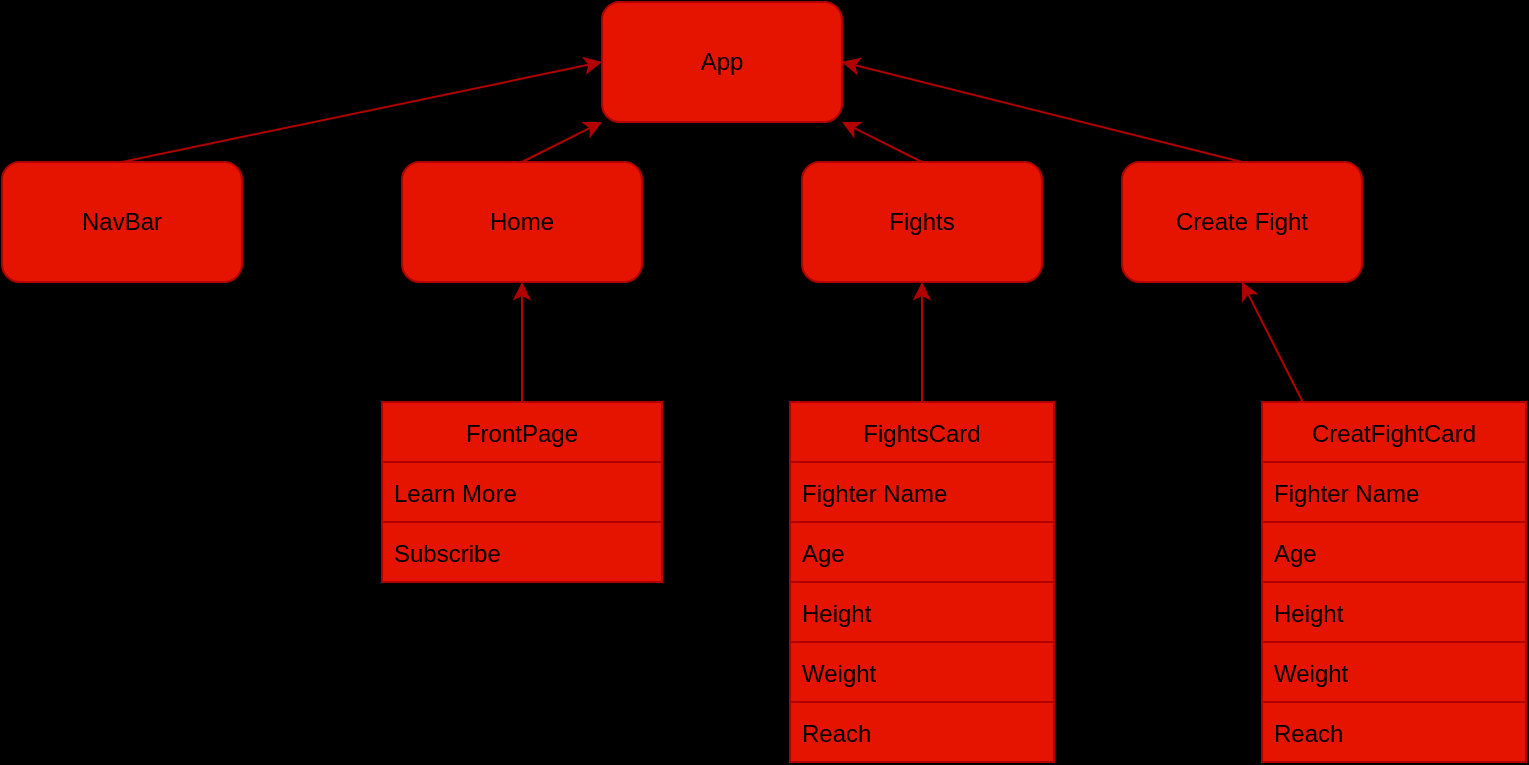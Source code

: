 <mxfile>
    <diagram id="ps2GzSvc8gpSdzRoo8fU" name="Page-1">
        <mxGraphModel dx="1519" dy="949" grid="1" gridSize="10" guides="1" tooltips="1" connect="1" arrows="1" fold="1" page="1" pageScale="1" pageWidth="850" pageHeight="1100" background="#000000" math="0" shadow="0">
            <root>
                <mxCell id="0"/>
                <mxCell id="1" parent="0"/>
                <mxCell id="2" value="App" style="rounded=1;whiteSpace=wrap;html=1;fillColor=#e51400;strokeColor=#B20000;fontColor=#000000;labelBackgroundColor=none;horizontal=1;" vertex="1" parent="1">
                    <mxGeometry x="340" y="80" width="120" height="60" as="geometry"/>
                </mxCell>
                <mxCell id="50" style="edgeStyle=none;html=1;exitX=0.5;exitY=0;exitDx=0;exitDy=0;entryX=0;entryY=1;entryDx=0;entryDy=0;fontColor=#000000;fillColor=#e51400;strokeColor=#B20000;labelBackgroundColor=none;horizontal=1;" edge="1" parent="1" source="3" target="2">
                    <mxGeometry relative="1" as="geometry"/>
                </mxCell>
                <mxCell id="3" value="Home" style="rounded=1;whiteSpace=wrap;html=1;fillColor=#e51400;strokeColor=#B20000;fontColor=#000000;labelBackgroundColor=none;horizontal=1;" vertex="1" parent="1">
                    <mxGeometry x="240" y="160" width="120" height="60" as="geometry"/>
                </mxCell>
                <mxCell id="49" style="edgeStyle=none;html=1;exitX=0.5;exitY=0;exitDx=0;exitDy=0;entryX=0.5;entryY=1;entryDx=0;entryDy=0;fontColor=#000000;fillColor=#e51400;strokeColor=#B20000;labelBackgroundColor=none;horizontal=1;" edge="1" parent="1" source="53" target="3">
                    <mxGeometry relative="1" as="geometry">
                        <mxPoint x="180" y="280" as="sourcePoint"/>
                    </mxGeometry>
                </mxCell>
                <mxCell id="51" style="edgeStyle=none;html=1;exitX=0.5;exitY=0;exitDx=0;exitDy=0;entryX=1;entryY=1;entryDx=0;entryDy=0;fontColor=#000000;fillColor=#e51400;strokeColor=#B20000;labelBackgroundColor=none;horizontal=1;" edge="1" parent="1" source="13" target="2">
                    <mxGeometry relative="1" as="geometry"/>
                </mxCell>
                <mxCell id="13" value="Fights" style="rounded=1;whiteSpace=wrap;html=1;fillColor=#e51400;strokeColor=#B20000;fontColor=#000000;labelBackgroundColor=none;horizontal=1;" vertex="1" parent="1">
                    <mxGeometry x="440" y="160" width="120" height="60" as="geometry"/>
                </mxCell>
                <mxCell id="52" style="edgeStyle=none;html=1;exitX=0.5;exitY=0;exitDx=0;exitDy=0;entryX=1;entryY=0.5;entryDx=0;entryDy=0;fontColor=#000000;fillColor=#e51400;strokeColor=#B20000;labelBackgroundColor=none;horizontal=1;" edge="1" parent="1" source="15" target="2">
                    <mxGeometry relative="1" as="geometry"/>
                </mxCell>
                <mxCell id="15" value="Create Fight" style="rounded=1;whiteSpace=wrap;html=1;fillColor=#e51400;strokeColor=#B20000;fontColor=#000000;labelBackgroundColor=none;horizontal=1;" vertex="1" parent="1">
                    <mxGeometry x="600" y="160" width="120" height="60" as="geometry"/>
                </mxCell>
                <mxCell id="48" style="edgeStyle=none;html=1;exitX=0.5;exitY=0;exitDx=0;exitDy=0;entryX=0.5;entryY=1;entryDx=0;entryDy=0;fontColor=#000000;fillColor=#e51400;strokeColor=#B20000;labelBackgroundColor=none;horizontal=1;" edge="1" parent="1" source="35" target="13">
                    <mxGeometry relative="1" as="geometry"/>
                </mxCell>
                <mxCell id="35" value="FightsCard" style="swimlane;fontStyle=0;childLayout=stackLayout;horizontal=1;startSize=30;horizontalStack=0;resizeParent=1;resizeParentMax=0;resizeLast=0;collapsible=1;marginBottom=0;fillColor=#e51400;labelBorderColor=none;strokeColor=#B20000;fontColor=#000000;labelBackgroundColor=none;rounded=0;" vertex="1" parent="1">
                    <mxGeometry x="434" y="280" width="132" height="180" as="geometry">
                        <mxRectangle x="359" y="280" width="90" height="30" as="alternateBounds"/>
                    </mxGeometry>
                </mxCell>
                <mxCell id="36" value="Fighter Name" style="text;align=left;verticalAlign=middle;spacingLeft=4;spacingRight=4;overflow=hidden;points=[[0,0.5],[1,0.5]];portConstraint=eastwest;rotatable=0;fontStyle=0;fillColor=#e51400;labelBorderColor=none;strokeColor=#B20000;fontColor=#000000;labelBackgroundColor=none;horizontal=1;" vertex="1" parent="35">
                    <mxGeometry y="30" width="132" height="30" as="geometry"/>
                </mxCell>
                <mxCell id="37" value="Age" style="text;align=left;verticalAlign=middle;spacingLeft=4;spacingRight=4;overflow=hidden;points=[[0,0.5],[1,0.5]];portConstraint=eastwest;rotatable=0;fontStyle=0;fillColor=#e51400;labelBorderColor=none;strokeColor=#B20000;fontColor=#000000;labelBackgroundColor=none;horizontal=1;" vertex="1" parent="35">
                    <mxGeometry y="60" width="132" height="30" as="geometry"/>
                </mxCell>
                <mxCell id="39" value="Height" style="text;align=left;verticalAlign=middle;spacingLeft=4;spacingRight=4;overflow=hidden;points=[[0,0.5],[1,0.5]];portConstraint=eastwest;rotatable=0;fontStyle=0;fillColor=#e51400;labelBorderColor=none;strokeColor=#B20000;fontColor=#000000;labelBackgroundColor=none;horizontal=1;" vertex="1" parent="35">
                    <mxGeometry y="90" width="132" height="30" as="geometry"/>
                </mxCell>
                <mxCell id="38" value="Weight" style="text;align=left;verticalAlign=middle;spacingLeft=4;spacingRight=4;overflow=hidden;points=[[0,0.5],[1,0.5]];portConstraint=eastwest;rotatable=0;fontStyle=0;fillColor=#e51400;labelBorderColor=none;strokeColor=#B20000;fontColor=#000000;labelBackgroundColor=none;horizontal=1;" vertex="1" parent="35">
                    <mxGeometry y="120" width="132" height="30" as="geometry"/>
                </mxCell>
                <mxCell id="40" value="Reach" style="text;align=left;verticalAlign=middle;spacingLeft=4;spacingRight=4;overflow=hidden;points=[[0,0.5],[1,0.5]];portConstraint=eastwest;rotatable=0;fontStyle=0;fillColor=#e51400;labelBorderColor=none;strokeColor=#B20000;fontColor=#000000;labelBackgroundColor=none;horizontal=1;" vertex="1" parent="35">
                    <mxGeometry y="150" width="132" height="30" as="geometry"/>
                </mxCell>
                <mxCell id="47" style="edgeStyle=none;html=1;entryX=0.5;entryY=1;entryDx=0;entryDy=0;fontColor=#000000;fillColor=#e51400;strokeColor=#B20000;labelBackgroundColor=none;horizontal=1;" edge="1" parent="1" source="41" target="15">
                    <mxGeometry relative="1" as="geometry"/>
                </mxCell>
                <mxCell id="41" value="CreatFightCard" style="swimlane;fontStyle=0;childLayout=stackLayout;horizontal=1;startSize=30;horizontalStack=0;resizeParent=1;resizeParentMax=0;resizeLast=0;collapsible=1;marginBottom=0;fillColor=#e51400;labelBorderColor=none;strokeColor=#B20000;fontColor=#000000;labelBackgroundColor=none;" vertex="1" parent="1">
                    <mxGeometry x="670" y="280" width="132" height="180" as="geometry">
                        <mxRectangle x="600" y="280" width="90" height="30" as="alternateBounds"/>
                    </mxGeometry>
                </mxCell>
                <mxCell id="42" value="Fighter Name" style="text;align=left;verticalAlign=middle;spacingLeft=4;spacingRight=4;overflow=hidden;points=[[0,0.5],[1,0.5]];portConstraint=eastwest;rotatable=0;fontStyle=0;fillColor=#e51400;labelBorderColor=none;strokeColor=#B20000;fontColor=#000000;labelBackgroundColor=none;horizontal=1;" vertex="1" parent="41">
                    <mxGeometry y="30" width="132" height="30" as="geometry"/>
                </mxCell>
                <mxCell id="43" value="Age" style="text;align=left;verticalAlign=middle;spacingLeft=4;spacingRight=4;overflow=hidden;points=[[0,0.5],[1,0.5]];portConstraint=eastwest;rotatable=0;fontStyle=0;fillColor=#e51400;labelBorderColor=none;strokeColor=#B20000;fontColor=#000000;labelBackgroundColor=none;horizontal=1;" vertex="1" parent="41">
                    <mxGeometry y="60" width="132" height="30" as="geometry"/>
                </mxCell>
                <mxCell id="44" value="Height" style="text;align=left;verticalAlign=middle;spacingLeft=4;spacingRight=4;overflow=hidden;points=[[0,0.5],[1,0.5]];portConstraint=eastwest;rotatable=0;fontStyle=0;fillColor=#e51400;labelBorderColor=none;strokeColor=#B20000;fontColor=#000000;labelBackgroundColor=none;horizontal=1;" vertex="1" parent="41">
                    <mxGeometry y="90" width="132" height="30" as="geometry"/>
                </mxCell>
                <mxCell id="45" value="Weight" style="text;align=left;verticalAlign=middle;spacingLeft=4;spacingRight=4;overflow=hidden;points=[[0,0.5],[1,0.5]];portConstraint=eastwest;rotatable=0;fontStyle=0;fillColor=#e51400;labelBorderColor=none;strokeColor=#B20000;fontColor=#000000;labelBackgroundColor=none;horizontal=1;" vertex="1" parent="41">
                    <mxGeometry y="120" width="132" height="30" as="geometry"/>
                </mxCell>
                <mxCell id="46" value="Reach" style="text;align=left;verticalAlign=middle;spacingLeft=4;spacingRight=4;overflow=hidden;points=[[0,0.5],[1,0.5]];portConstraint=eastwest;rotatable=0;fontStyle=0;fillColor=#e51400;labelBorderColor=none;strokeColor=#B20000;fontColor=#000000;labelBackgroundColor=none;horizontal=1;" vertex="1" parent="41">
                    <mxGeometry y="150" width="132" height="30" as="geometry"/>
                </mxCell>
                <mxCell id="53" value="FrontPage" style="swimlane;fontStyle=0;childLayout=stackLayout;horizontal=1;startSize=30;horizontalStack=0;resizeParent=1;resizeParentMax=0;resizeLast=0;collapsible=1;marginBottom=0;labelBorderColor=none;fillColor=#e51400;strokeColor=#B20000;fontColor=#000000;labelBackgroundColor=none;" vertex="1" parent="1">
                    <mxGeometry x="230" y="280" width="140" height="90" as="geometry">
                        <mxRectangle x="230" y="280" width="50" height="40" as="alternateBounds"/>
                    </mxGeometry>
                </mxCell>
                <mxCell id="54" value="Learn More" style="text;fillColor=#e51400;align=left;verticalAlign=middle;spacingLeft=4;spacingRight=4;overflow=hidden;points=[[0,0.5],[1,0.5]];portConstraint=eastwest;rotatable=0;labelBorderColor=none;strokeColor=#B20000;fontColor=#000000;labelBackgroundColor=none;horizontal=1;" vertex="1" parent="53">
                    <mxGeometry y="30" width="140" height="30" as="geometry"/>
                </mxCell>
                <mxCell id="55" value="Subscribe" style="text;fillColor=#e51400;align=left;verticalAlign=middle;spacingLeft=4;spacingRight=4;overflow=hidden;points=[[0,0.5],[1,0.5]];portConstraint=eastwest;rotatable=0;labelBorderColor=none;strokeColor=#B20000;fontColor=#000000;labelBackgroundColor=none;horizontal=1;" vertex="1" parent="53">
                    <mxGeometry y="60" width="140" height="30" as="geometry"/>
                </mxCell>
                <mxCell id="61" style="edgeStyle=none;html=1;exitX=0.5;exitY=0;exitDx=0;exitDy=0;entryX=0;entryY=0.5;entryDx=0;entryDy=0;labelBackgroundColor=none;fontColor=#000000;fillColor=#e51400;strokeColor=#B20000;" edge="1" parent="1" source="58" target="2">
                    <mxGeometry relative="1" as="geometry"/>
                </mxCell>
                <mxCell id="58" value="NavBar" style="rounded=1;whiteSpace=wrap;html=1;fillColor=#e51400;strokeColor=#B20000;fontColor=#000000;labelBackgroundColor=none;horizontal=1;" vertex="1" parent="1">
                    <mxGeometry x="40" y="160" width="120" height="60" as="geometry"/>
                </mxCell>
            </root>
        </mxGraphModel>
    </diagram>
</mxfile>